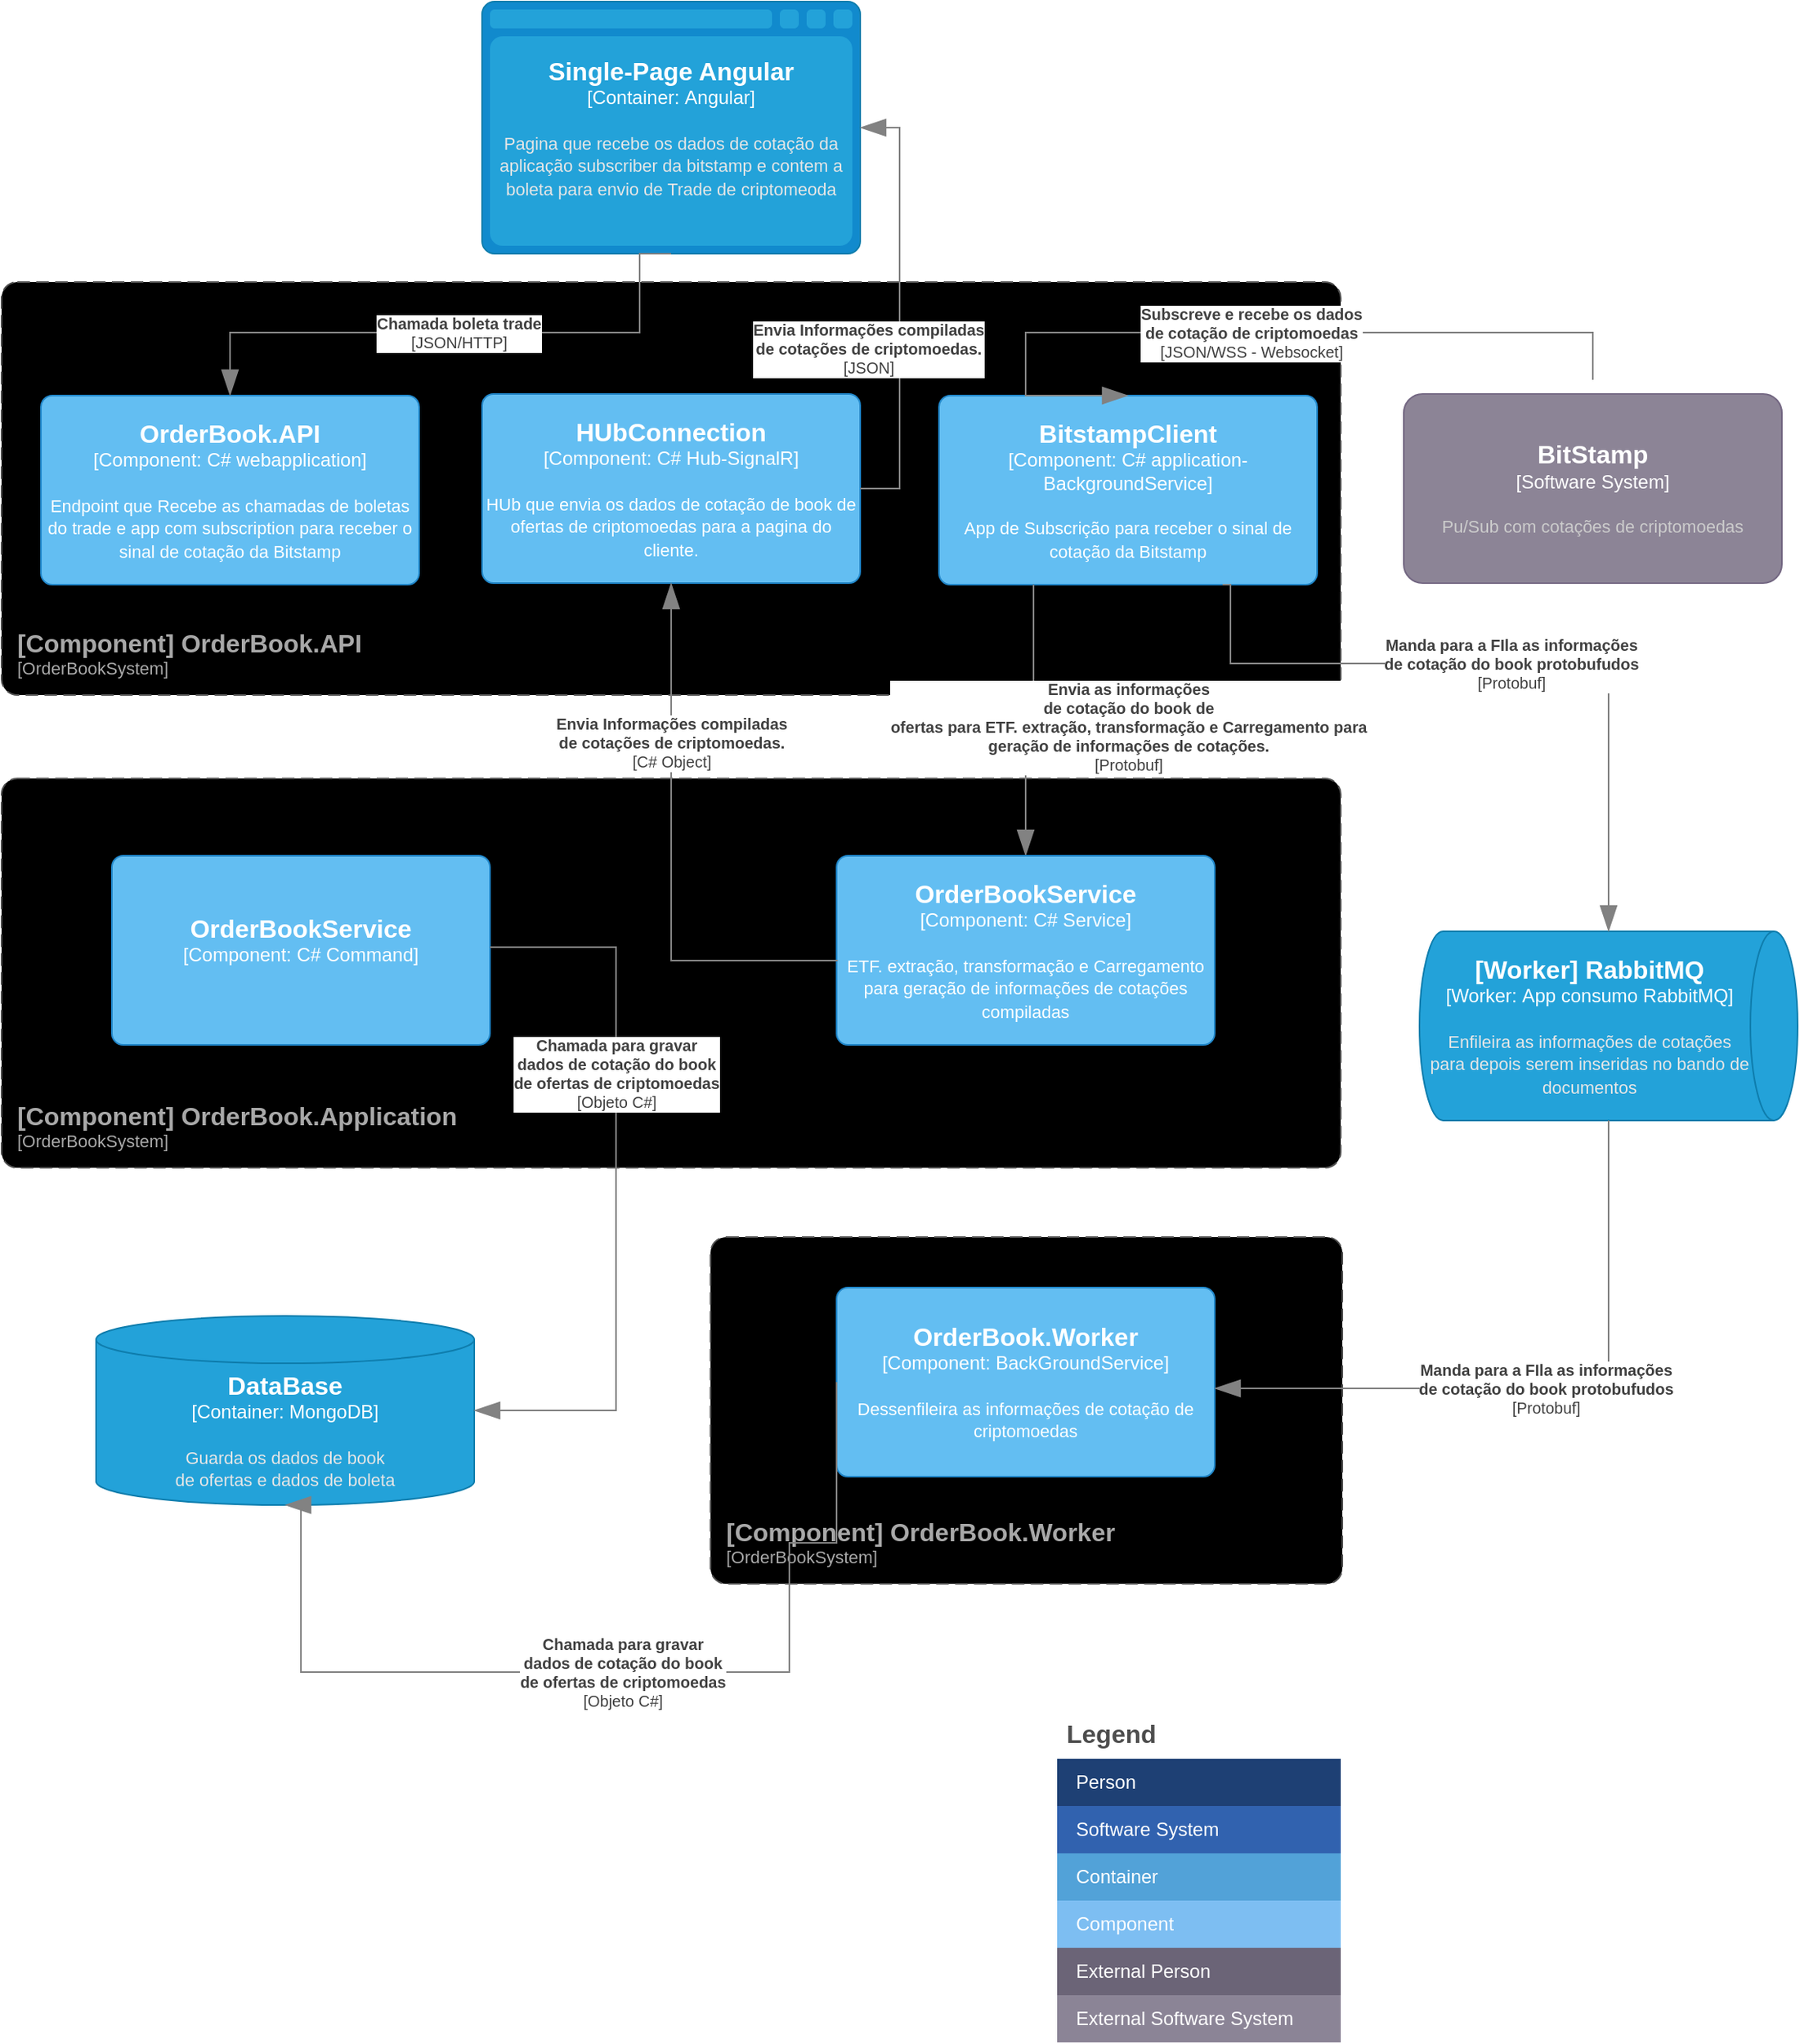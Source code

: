 <mxfile version="23.0.2" type="device">
  <diagram name="Page-1" id="_itZItrVJ1elG1FdDYki">
    <mxGraphModel dx="3080" dy="2860" grid="1" gridSize="10" guides="1" tooltips="1" connect="1" arrows="1" fold="1" page="1" pageScale="1" pageWidth="850" pageHeight="1100" math="0" shadow="0">
      <root>
        <mxCell id="0" />
        <mxCell id="1" parent="0" />
        <object placeholders="1" c4Name="[Component] OrderBook.Worker" c4Type="ContainerScopeBoundary" c4Application="OrderBookSystem" label="&lt;font style=&quot;font-size: 16px&quot;&gt;&lt;b&gt;&lt;div style=&quot;text-align: left&quot;&gt;%c4Name%&lt;/div&gt;&lt;/b&gt;&lt;/font&gt;&lt;div style=&quot;text-align: left&quot;&gt;[%c4Application%]&lt;/div&gt;" id="UZZ4lOpofhkEnz_8vrWL-34">
          <mxCell style="rounded=1;fontSize=11;whiteSpace=wrap;html=1;dashed=1;arcSize=20;fillColor=#000000;strokeColor=#525252;fontColor=#A8A8A8;labelBackgroundColor=none;align=left;verticalAlign=bottom;labelBorderColor=none;spacingTop=0;spacing=10;dashPattern=8 4;metaEdit=1;rotatable=0;perimeter=rectanglePerimeter;labelPadding=0;allowArrows=0;connectable=0;expand=0;recursiveResize=0;editable=1;pointerEvents=0;absoluteArcSize=1;points=[[0.25,0,0],[0.5,0,0],[0.75,0,0],[1,0.25,0],[1,0.5,0],[1,0.75,0],[0.75,1,0],[0.5,1,0],[0.25,1,0],[0,0.75,0],[0,0.5,0],[0,0.25,0]];" vertex="1" parent="1">
            <mxGeometry x="450" y="784" width="401" height="220" as="geometry" />
          </mxCell>
        </object>
        <object placeholders="1" c4Name="[Component] OrderBook.Application" c4Type="ContainerScopeBoundary" c4Application="OrderBookSystem" label="&lt;font style=&quot;font-size: 16px&quot;&gt;&lt;b&gt;&lt;div style=&quot;text-align: left&quot;&gt;%c4Name%&lt;/div&gt;&lt;/b&gt;&lt;/font&gt;&lt;div style=&quot;text-align: left&quot;&gt;[%c4Application%]&lt;/div&gt;" id="UZZ4lOpofhkEnz_8vrWL-1">
          <mxCell style="rounded=1;fontSize=11;whiteSpace=wrap;html=1;dashed=1;arcSize=20;fillColor=#000000;strokeColor=#525252;fontColor=#A8A8A8;labelBackgroundColor=none;align=left;verticalAlign=bottom;labelBorderColor=none;spacingTop=0;spacing=10;dashPattern=8 4;metaEdit=1;rotatable=0;perimeter=rectanglePerimeter;labelPadding=0;allowArrows=0;connectable=0;expand=0;recursiveResize=0;editable=1;pointerEvents=0;absoluteArcSize=1;points=[[0.25,0,0],[0.5,0,0],[0.75,0,0],[1,0.25,0],[1,0.5,0],[1,0.75,0],[0.75,1,0],[0.5,1,0],[0.25,1,0],[0,0.75,0],[0,0.5,0],[0,0.25,0]];" vertex="1" parent="1">
            <mxGeometry y="493" width="850" height="247" as="geometry" />
          </mxCell>
        </object>
        <object placeholders="1" c4Name="[Component] OrderBook.API" c4Type="ContainerScopeBoundary" c4Application="OrderBookSystem" label="&lt;font style=&quot;font-size: 16px&quot;&gt;&lt;b&gt;&lt;div style=&quot;text-align: left&quot;&gt;%c4Name%&lt;/div&gt;&lt;/b&gt;&lt;/font&gt;&lt;div style=&quot;text-align: left&quot;&gt;[%c4Application%]&lt;/div&gt;" id="UZZ4lOpofhkEnz_8vrWL-2">
          <mxCell style="rounded=1;fontSize=11;whiteSpace=wrap;html=1;dashed=1;arcSize=20;fillColor=#000000;strokeColor=#525252;fontColor=#A8A8A8;labelBackgroundColor=none;align=left;verticalAlign=bottom;labelBorderColor=none;spacingTop=0;spacing=10;dashPattern=8 4;metaEdit=1;rotatable=0;perimeter=rectanglePerimeter;labelPadding=0;allowArrows=0;connectable=0;expand=0;recursiveResize=0;editable=1;pointerEvents=0;absoluteArcSize=1;points=[[0.25,0,0],[0.5,0,0],[0.75,0,0],[1,0.25,0],[1,0.5,0],[1,0.75,0],[0.75,1,0],[0.5,1,0],[0.25,1,0],[0,0.75,0],[0,0.5,0],[0,0.25,0]];" vertex="1" parent="1">
            <mxGeometry y="178" width="850" height="262" as="geometry" />
          </mxCell>
        </object>
        <object placeholders="1" c4Type="Single-Page Angular" c4Container="Container" c4Technology="Angular" c4Description="Pagina que recebe os dados de cotação da aplicação subscriber da bitstamp e contem a boleta para envio de Trade de criptomeoda" label="&lt;font style=&quot;font-size: 16px&quot;&gt;&lt;b&gt;%c4Type%&lt;/b&gt;&lt;/font&gt;&lt;div&gt;[%c4Container%:&amp;nbsp;%c4Technology%]&lt;/div&gt;&lt;br&gt;&lt;div&gt;&lt;font style=&quot;font-size: 11px&quot;&gt;&lt;font color=&quot;#E6E6E6&quot;&gt;%c4Description%&lt;/font&gt;&lt;/div&gt;" id="UZZ4lOpofhkEnz_8vrWL-3">
          <mxCell style="shape=mxgraph.c4.webBrowserContainer2;whiteSpace=wrap;html=1;boundedLbl=1;rounded=0;labelBackgroundColor=none;strokeColor=#118ACD;fillColor=#23A2D9;strokeColor=#118ACD;strokeColor2=#0E7DAD;fontSize=12;fontColor=#ffffff;align=center;metaEdit=1;points=[[0.5,0,0],[1,0.25,0],[1,0.5,0],[1,0.75,0],[0.5,1,0],[0,0.75,0],[0,0.5,0],[0,0.25,0]];resizable=0;" vertex="1" parent="1">
            <mxGeometry x="305" width="240" height="160" as="geometry" />
          </mxCell>
        </object>
        <object placeholders="1" c4Type="DataBase" c4Container="Container" c4Technology="MongoDB" c4Description="Guarda os dados de book &#xa;de ofertas e dados de boleta" label="&lt;font style=&quot;font-size: 16px&quot;&gt;&lt;b&gt;%c4Type%&lt;/b&gt;&lt;/font&gt;&lt;div&gt;[%c4Container%:&amp;nbsp;%c4Technology%]&lt;/div&gt;&lt;br&gt;&lt;div&gt;&lt;font style=&quot;font-size: 11px&quot;&gt;&lt;font color=&quot;#E6E6E6&quot;&gt;%c4Description%&lt;/font&gt;&lt;/div&gt;" id="UZZ4lOpofhkEnz_8vrWL-4">
          <mxCell style="shape=cylinder3;size=15;whiteSpace=wrap;html=1;boundedLbl=1;rounded=0;labelBackgroundColor=none;fillColor=#23A2D9;fontSize=12;fontColor=#ffffff;align=center;strokeColor=#0E7DAD;metaEdit=1;points=[[0.5,0,0],[1,0.25,0],[1,0.5,0],[1,0.75,0],[0.5,1,0],[0,0.75,0],[0,0.5,0],[0,0.25,0]];resizable=0;" vertex="1" parent="1">
            <mxGeometry x="60" y="834" width="240" height="120" as="geometry" />
          </mxCell>
        </object>
        <object placeholders="1" c4Name="BitStamp" c4Type="Software System" c4Description="Pu/Sub com cotações de criptomoedas" label="&lt;font style=&quot;font-size: 16px&quot;&gt;&lt;b&gt;%c4Name%&lt;/b&gt;&lt;/font&gt;&lt;div&gt;[%c4Type%]&lt;/div&gt;&lt;br&gt;&lt;div&gt;&lt;font style=&quot;font-size: 11px&quot;&gt;&lt;font color=&quot;#cccccc&quot;&gt;%c4Description%&lt;/font&gt;&lt;/div&gt;" id="UZZ4lOpofhkEnz_8vrWL-5">
          <mxCell style="rounded=1;whiteSpace=wrap;html=1;labelBackgroundColor=none;fillColor=#8C8496;fontColor=#ffffff;align=center;arcSize=10;strokeColor=#736782;metaEdit=1;resizable=0;points=[[0.25,0,0],[0.5,0,0],[0.75,0,0],[1,0.25,0],[1,0.5,0],[1,0.75,0],[0.75,1,0],[0.5,1,0],[0.25,1,0],[0,0.75,0],[0,0.5,0],[0,0.25,0]];" vertex="1" parent="1">
            <mxGeometry x="890" y="249" width="240" height="120" as="geometry" />
          </mxCell>
        </object>
        <mxCell id="UZZ4lOpofhkEnz_8vrWL-8" value="Legend" style="shape=table;startSize=30;container=1;collapsible=0;childLayout=tableLayout;fontSize=16;align=left;verticalAlign=top;fillColor=none;strokeColor=none;fontColor=#4D4D4D;fontStyle=1;spacingLeft=6;spacing=0;resizable=0;" vertex="1" parent="1">
          <mxGeometry x="670" y="1085" width="180" height="210" as="geometry" />
        </mxCell>
        <mxCell id="UZZ4lOpofhkEnz_8vrWL-9" value="" style="shape=tableRow;horizontal=0;startSize=0;swimlaneHead=0;swimlaneBody=0;strokeColor=inherit;top=0;left=0;bottom=0;right=0;collapsible=0;dropTarget=0;fillColor=none;points=[[0,0.5],[1,0.5]];portConstraint=eastwest;fontSize=12;" vertex="1" parent="UZZ4lOpofhkEnz_8vrWL-8">
          <mxGeometry y="30" width="180" height="30" as="geometry" />
        </mxCell>
        <mxCell id="UZZ4lOpofhkEnz_8vrWL-10" value="Person" style="shape=partialRectangle;html=1;whiteSpace=wrap;connectable=0;strokeColor=inherit;overflow=hidden;fillColor=#1E4074;top=0;left=0;bottom=0;right=0;pointerEvents=1;fontSize=12;align=left;fontColor=#FFFFFF;gradientColor=none;spacingLeft=10;spacingRight=4;" vertex="1" parent="UZZ4lOpofhkEnz_8vrWL-9">
          <mxGeometry width="180" height="30" as="geometry">
            <mxRectangle width="180" height="30" as="alternateBounds" />
          </mxGeometry>
        </mxCell>
        <mxCell id="UZZ4lOpofhkEnz_8vrWL-11" value="" style="shape=tableRow;horizontal=0;startSize=0;swimlaneHead=0;swimlaneBody=0;strokeColor=inherit;top=0;left=0;bottom=0;right=0;collapsible=0;dropTarget=0;fillColor=none;points=[[0,0.5],[1,0.5]];portConstraint=eastwest;fontSize=12;" vertex="1" parent="UZZ4lOpofhkEnz_8vrWL-8">
          <mxGeometry y="60" width="180" height="30" as="geometry" />
        </mxCell>
        <mxCell id="UZZ4lOpofhkEnz_8vrWL-12" value="Software System" style="shape=partialRectangle;html=1;whiteSpace=wrap;connectable=0;strokeColor=inherit;overflow=hidden;fillColor=#3162AF;top=0;left=0;bottom=0;right=0;pointerEvents=1;fontSize=12;align=left;fontColor=#FFFFFF;gradientColor=none;spacingLeft=10;spacingRight=4;" vertex="1" parent="UZZ4lOpofhkEnz_8vrWL-11">
          <mxGeometry width="180" height="30" as="geometry">
            <mxRectangle width="180" height="30" as="alternateBounds" />
          </mxGeometry>
        </mxCell>
        <mxCell id="UZZ4lOpofhkEnz_8vrWL-13" value="" style="shape=tableRow;horizontal=0;startSize=0;swimlaneHead=0;swimlaneBody=0;strokeColor=inherit;top=0;left=0;bottom=0;right=0;collapsible=0;dropTarget=0;fillColor=none;points=[[0,0.5],[1,0.5]];portConstraint=eastwest;fontSize=12;" vertex="1" parent="UZZ4lOpofhkEnz_8vrWL-8">
          <mxGeometry y="90" width="180" height="30" as="geometry" />
        </mxCell>
        <mxCell id="UZZ4lOpofhkEnz_8vrWL-14" value="Container" style="shape=partialRectangle;html=1;whiteSpace=wrap;connectable=0;strokeColor=inherit;overflow=hidden;fillColor=#52a2d8;top=0;left=0;bottom=0;right=0;pointerEvents=1;fontSize=12;align=left;fontColor=#FFFFFF;gradientColor=none;spacingLeft=10;spacingRight=4;" vertex="1" parent="UZZ4lOpofhkEnz_8vrWL-13">
          <mxGeometry width="180" height="30" as="geometry">
            <mxRectangle width="180" height="30" as="alternateBounds" />
          </mxGeometry>
        </mxCell>
        <mxCell id="UZZ4lOpofhkEnz_8vrWL-15" value="" style="shape=tableRow;horizontal=0;startSize=0;swimlaneHead=0;swimlaneBody=0;strokeColor=inherit;top=0;left=0;bottom=0;right=0;collapsible=0;dropTarget=0;fillColor=none;points=[[0,0.5],[1,0.5]];portConstraint=eastwest;fontSize=12;" vertex="1" parent="UZZ4lOpofhkEnz_8vrWL-8">
          <mxGeometry y="120" width="180" height="30" as="geometry" />
        </mxCell>
        <mxCell id="UZZ4lOpofhkEnz_8vrWL-16" value="Component" style="shape=partialRectangle;html=1;whiteSpace=wrap;connectable=0;strokeColor=inherit;overflow=hidden;fillColor=#7dbef2;top=0;left=0;bottom=0;right=0;pointerEvents=1;fontSize=12;align=left;fontColor=#FFFFFF;gradientColor=none;spacingLeft=10;spacingRight=4;" vertex="1" parent="UZZ4lOpofhkEnz_8vrWL-15">
          <mxGeometry width="180" height="30" as="geometry">
            <mxRectangle width="180" height="30" as="alternateBounds" />
          </mxGeometry>
        </mxCell>
        <mxCell id="UZZ4lOpofhkEnz_8vrWL-17" value="" style="shape=tableRow;horizontal=0;startSize=0;swimlaneHead=0;swimlaneBody=0;strokeColor=inherit;top=0;left=0;bottom=0;right=0;collapsible=0;dropTarget=0;fillColor=none;points=[[0,0.5],[1,0.5]];portConstraint=eastwest;fontSize=12;" vertex="1" parent="UZZ4lOpofhkEnz_8vrWL-8">
          <mxGeometry y="150" width="180" height="30" as="geometry" />
        </mxCell>
        <mxCell id="UZZ4lOpofhkEnz_8vrWL-18" value="External Person" style="shape=partialRectangle;html=1;whiteSpace=wrap;connectable=0;strokeColor=inherit;overflow=hidden;fillColor=#6b6477;top=0;left=0;bottom=0;right=0;pointerEvents=1;fontSize=12;align=left;fontColor=#FFFFFF;gradientColor=none;spacingLeft=10;spacingRight=4;" vertex="1" parent="UZZ4lOpofhkEnz_8vrWL-17">
          <mxGeometry width="180" height="30" as="geometry">
            <mxRectangle width="180" height="30" as="alternateBounds" />
          </mxGeometry>
        </mxCell>
        <mxCell id="UZZ4lOpofhkEnz_8vrWL-19" value="" style="shape=tableRow;horizontal=0;startSize=0;swimlaneHead=0;swimlaneBody=0;strokeColor=inherit;top=0;left=0;bottom=0;right=0;collapsible=0;dropTarget=0;fillColor=none;points=[[0,0.5],[1,0.5]];portConstraint=eastwest;fontSize=12;" vertex="1" parent="UZZ4lOpofhkEnz_8vrWL-8">
          <mxGeometry y="180" width="180" height="30" as="geometry" />
        </mxCell>
        <mxCell id="UZZ4lOpofhkEnz_8vrWL-20" value="External Software System" style="shape=partialRectangle;html=1;whiteSpace=wrap;connectable=0;strokeColor=inherit;overflow=hidden;fillColor=#8b8496;top=0;left=0;bottom=0;right=0;pointerEvents=1;fontSize=12;align=left;fontColor=#FFFFFF;gradientColor=none;spacingLeft=10;spacingRight=4;" vertex="1" parent="UZZ4lOpofhkEnz_8vrWL-19">
          <mxGeometry width="180" height="30" as="geometry">
            <mxRectangle width="180" height="30" as="alternateBounds" />
          </mxGeometry>
        </mxCell>
        <object placeholders="1" c4Type="[Worker] RabbitMQ" c4Container="Worker" c4Technology="App consumo RabbitMQ" c4Description="Enfileira as informações de cotações para depois serem inseridas no bando de documentos" label="&lt;font style=&quot;font-size: 16px&quot;&gt;&lt;b&gt;%c4Type%&lt;/b&gt;&lt;/font&gt;&lt;div&gt;[%c4Container%:&amp;nbsp;%c4Technology%]&lt;/div&gt;&lt;br&gt;&lt;div&gt;&lt;font style=&quot;font-size: 11px&quot;&gt;&lt;font color=&quot;#E6E6E6&quot;&gt;%c4Description%&lt;/font&gt;&lt;/div&gt;" id="UZZ4lOpofhkEnz_8vrWL-21">
          <mxCell style="shape=cylinder3;size=15;direction=south;whiteSpace=wrap;html=1;boundedLbl=1;rounded=0;labelBackgroundColor=none;fillColor=#23A2D9;fontSize=12;fontColor=#ffffff;align=center;strokeColor=#0E7DAD;metaEdit=1;points=[[0.5,0,0],[1,0.25,0],[1,0.5,0],[1,0.75,0],[0.5,1,0],[0,0.75,0],[0,0.5,0],[0,0.25,0]];resizable=0;" vertex="1" parent="1">
            <mxGeometry x="900" y="590" width="240" height="120" as="geometry" />
          </mxCell>
        </object>
        <object placeholders="1" c4Name="OrderBook.API" c4Type="Component" c4Technology="C# webapplication" c4Description="Endpoint que Recebe as chamadas de boletas do trade e app com subscription para receber o sinal de cotação da Bitstamp" label="&lt;font style=&quot;font-size: 16px&quot;&gt;&lt;b&gt;%c4Name%&lt;/b&gt;&lt;/font&gt;&lt;div&gt;[%c4Type%: %c4Technology%]&lt;/div&gt;&lt;br&gt;&lt;div&gt;&lt;font style=&quot;font-size: 11px&quot;&gt;%c4Description%&lt;/font&gt;&lt;/div&gt;" id="UZZ4lOpofhkEnz_8vrWL-23">
          <mxCell style="rounded=1;whiteSpace=wrap;html=1;labelBackgroundColor=none;fillColor=#63BEF2;fontColor=#ffffff;align=center;arcSize=6;strokeColor=#2086C9;metaEdit=1;resizable=0;points=[[0.25,0,0],[0.5,0,0],[0.75,0,0],[1,0.25,0],[1,0.5,0],[1,0.75,0],[0.75,1,0],[0.5,1,0],[0.25,1,0],[0,0.75,0],[0,0.5,0],[0,0.25,0]];" vertex="1" parent="1">
            <mxGeometry x="25" y="250" width="240" height="120" as="geometry" />
          </mxCell>
        </object>
        <object placeholders="1" c4Name="BitstampClient" c4Type="Component" c4Technology="C# application-BackgroundService" c4Description="App de Subscrição para receber o sinal de cotação da Bitstamp" label="&lt;font style=&quot;font-size: 16px&quot;&gt;&lt;b&gt;%c4Name%&lt;/b&gt;&lt;/font&gt;&lt;div&gt;[%c4Type%: %c4Technology%]&lt;/div&gt;&lt;br&gt;&lt;div&gt;&lt;font style=&quot;font-size: 11px&quot;&gt;%c4Description%&lt;/font&gt;&lt;/div&gt;" id="UZZ4lOpofhkEnz_8vrWL-24">
          <mxCell style="rounded=1;whiteSpace=wrap;html=1;labelBackgroundColor=none;fillColor=#63BEF2;fontColor=#ffffff;align=center;arcSize=6;strokeColor=#2086C9;metaEdit=1;resizable=0;points=[[0.25,0,0],[0.5,0,0],[0.75,0,0],[1,0.25,0],[1,0.5,0],[1,0.75,0],[0.75,1,0],[0.5,1,0],[0.25,1,0],[0,0.75,0],[0,0.5,0],[0,0.25,0]];" vertex="1" parent="1">
            <mxGeometry x="595" y="250" width="240" height="120" as="geometry" />
          </mxCell>
        </object>
        <object placeholders="1" c4Type="Relationship" c4Technology="JSON/WSS - Websocket" c4Description="Subscreve e recebe os dados &#xa;de cotação de criptomoedas" label="&lt;div style=&quot;text-align: left&quot;&gt;&lt;div style=&quot;text-align: center&quot;&gt;&lt;b&gt;%c4Description%&lt;/b&gt;&lt;/div&gt;&lt;div style=&quot;text-align: center&quot;&gt;[%c4Technology%]&lt;/div&gt;&lt;/div&gt;" id="UZZ4lOpofhkEnz_8vrWL-25">
          <mxCell style="endArrow=blockThin;html=1;fontSize=10;fontColor=#404040;strokeWidth=1;endFill=1;strokeColor=#828282;elbow=vertical;metaEdit=1;endSize=14;startSize=14;jumpStyle=arc;jumpSize=16;rounded=0;edgeStyle=orthogonalEdgeStyle;entryX=0.5;entryY=0;entryDx=0;entryDy=0;entryPerimeter=0;" edge="1" parent="1" target="UZZ4lOpofhkEnz_8vrWL-24">
            <mxGeometry width="240" relative="1" as="geometry">
              <mxPoint x="1010" y="240" as="sourcePoint" />
              <mxPoint x="770" y="320" as="targetPoint" />
              <Array as="points">
                <mxPoint x="1010" y="210" />
                <mxPoint x="650" y="210" />
              </Array>
            </mxGeometry>
          </mxCell>
        </object>
        <object placeholders="1" c4Type="Relationship" c4Technology="Protobuf" c4Description="Envia as informações &#xa;de cotação do book de &#xa;ofertas para ETF. extração, transformação e Carregamento para &#xa;geração de informações de cotações." label="&lt;div style=&quot;text-align: left&quot;&gt;&lt;div style=&quot;text-align: center&quot;&gt;&lt;b&gt;%c4Description%&lt;/b&gt;&lt;/div&gt;&lt;div style=&quot;text-align: center&quot;&gt;[%c4Technology%]&lt;/div&gt;&lt;/div&gt;" id="UZZ4lOpofhkEnz_8vrWL-26">
          <mxCell style="endArrow=blockThin;html=1;fontSize=10;fontColor=#404040;strokeWidth=1;endFill=1;strokeColor=#828282;elbow=vertical;metaEdit=1;endSize=14;startSize=14;jumpStyle=arc;jumpSize=16;rounded=0;edgeStyle=orthogonalEdgeStyle;entryX=0.5;entryY=0;entryDx=0;entryDy=0;entryPerimeter=0;exitX=0.25;exitY=1;exitDx=0;exitDy=0;exitPerimeter=0;" edge="1" parent="1" source="UZZ4lOpofhkEnz_8vrWL-24" target="UZZ4lOpofhkEnz_8vrWL-28">
            <mxGeometry x="0.017" y="60" width="240" relative="1" as="geometry">
              <mxPoint x="530" y="310" as="sourcePoint" />
              <mxPoint x="490" y="750" as="targetPoint" />
              <Array as="points">
                <mxPoint x="655" y="490" />
                <mxPoint x="650" y="490" />
              </Array>
              <mxPoint as="offset" />
            </mxGeometry>
          </mxCell>
        </object>
        <object placeholders="1" c4Type="Relationship" c4Technology="Protobuf" c4Description="Manda para a FIla as informações &#xa;de cotação do book protobufudos" label="&lt;div style=&quot;text-align: left&quot;&gt;&lt;div style=&quot;text-align: center&quot;&gt;&lt;b&gt;%c4Description%&lt;/b&gt;&lt;/div&gt;&lt;div style=&quot;text-align: center&quot;&gt;[%c4Technology%]&lt;/div&gt;&lt;/div&gt;" id="UZZ4lOpofhkEnz_8vrWL-27">
          <mxCell style="endArrow=blockThin;html=1;fontSize=10;fontColor=#404040;strokeWidth=1;endFill=1;strokeColor=#828282;elbow=vertical;metaEdit=1;endSize=14;startSize=14;jumpStyle=arc;jumpSize=16;rounded=0;edgeStyle=orthogonalEdgeStyle;entryX=0;entryY=0.5;entryDx=0;entryDy=0;entryPerimeter=0;exitX=0.75;exitY=1;exitDx=0;exitDy=0;exitPerimeter=0;" edge="1" parent="1" source="UZZ4lOpofhkEnz_8vrWL-24" target="UZZ4lOpofhkEnz_8vrWL-21">
            <mxGeometry width="240" relative="1" as="geometry">
              <mxPoint x="770" y="340" as="sourcePoint" />
              <mxPoint x="420" y="490" as="targetPoint" />
              <Array as="points">
                <mxPoint x="780" y="370" />
                <mxPoint x="780" y="420" />
                <mxPoint x="1020" y="420" />
              </Array>
            </mxGeometry>
          </mxCell>
        </object>
        <object placeholders="1" c4Name="OrderBookService" c4Type="Component" c4Technology="C# Service" c4Description="ETF. extração, transformação e Carregamento para geração de informações de cotações compiladas" label="&lt;font style=&quot;font-size: 16px&quot;&gt;&lt;b&gt;%c4Name%&lt;/b&gt;&lt;/font&gt;&lt;div&gt;[%c4Type%: %c4Technology%]&lt;/div&gt;&lt;br&gt;&lt;div&gt;&lt;font style=&quot;font-size: 11px&quot;&gt;%c4Description%&lt;/font&gt;&lt;/div&gt;" id="UZZ4lOpofhkEnz_8vrWL-28">
          <mxCell style="rounded=1;whiteSpace=wrap;html=1;labelBackgroundColor=none;fillColor=#63BEF2;fontColor=#ffffff;align=center;arcSize=6;strokeColor=#2086C9;metaEdit=1;resizable=0;points=[[0.25,0,0],[0.5,0,0],[0.75,0,0],[1,0.25,0],[1,0.5,0],[1,0.75,0],[0.75,1,0],[0.5,1,0],[0.25,1,0],[0,0.75,0],[0,0.5,0],[0,0.25,0]];" vertex="1" parent="1">
            <mxGeometry x="530" y="542" width="240" height="120" as="geometry" />
          </mxCell>
        </object>
        <object placeholders="1" c4Name="OrderBookService" c4Type="Component" c4Technology="C# Command" c4Description="" label="&lt;font style=&quot;font-size: 16px&quot;&gt;&lt;b&gt;%c4Name%&lt;/b&gt;&lt;/font&gt;&lt;div&gt;[%c4Type%: %c4Technology%]&lt;/div&gt;&lt;br&gt;&lt;div&gt;&lt;font style=&quot;font-size: 11px&quot;&gt;%c4Description%&lt;/font&gt;&lt;/div&gt;" id="UZZ4lOpofhkEnz_8vrWL-29">
          <mxCell style="rounded=1;whiteSpace=wrap;html=1;labelBackgroundColor=none;fillColor=#63BEF2;fontColor=#ffffff;align=center;arcSize=6;strokeColor=#2086C9;metaEdit=1;resizable=0;points=[[0.25,0,0],[0.5,0,0],[0.75,0,0],[1,0.25,0],[1,0.5,0],[1,0.75,0],[0.75,1,0],[0.5,1,0],[0.25,1,0],[0,0.75,0],[0,0.5,0],[0,0.25,0]];" vertex="1" parent="1">
            <mxGeometry x="70" y="542" width="240" height="120" as="geometry" />
          </mxCell>
        </object>
        <object placeholders="1" c4Name="OrderBook.Worker" c4Type="Component" c4Technology="BackGroundService" c4Description="Dessenfileira as informações de cotação de criptomoedas" label="&lt;font style=&quot;font-size: 16px&quot;&gt;&lt;b&gt;%c4Name%&lt;/b&gt;&lt;/font&gt;&lt;div&gt;[%c4Type%: %c4Technology%]&lt;/div&gt;&lt;br&gt;&lt;div&gt;&lt;font style=&quot;font-size: 11px&quot;&gt;%c4Description%&lt;/font&gt;&lt;/div&gt;" id="UZZ4lOpofhkEnz_8vrWL-30">
          <mxCell style="rounded=1;whiteSpace=wrap;html=1;labelBackgroundColor=none;fillColor=#63BEF2;fontColor=#ffffff;align=center;arcSize=6;strokeColor=#2086C9;metaEdit=1;resizable=0;points=[[0.25,0,0],[0.5,0,0],[0.75,0,0],[1,0.25,0],[1,0.5,0],[1,0.75,0],[0.75,1,0],[0.5,1,0],[0.25,1,0],[0,0.75,0],[0,0.5,0],[0,0.25,0]];" vertex="1" parent="1">
            <mxGeometry x="530" y="816" width="240" height="120" as="geometry" />
          </mxCell>
        </object>
        <object placeholders="1" c4Type="Relationship" c4Technology="Objeto C#" c4Description="Chamada para gravar&#xa;dados de cotação do book &#xa;de ofertas de criptomoedas" label="&lt;div style=&quot;text-align: left&quot;&gt;&lt;div style=&quot;text-align: center&quot;&gt;&lt;b&gt;%c4Description%&lt;/b&gt;&lt;/div&gt;&lt;div style=&quot;text-align: center&quot;&gt;[%c4Technology%]&lt;/div&gt;&lt;/div&gt;" id="UZZ4lOpofhkEnz_8vrWL-31">
          <mxCell style="endArrow=blockThin;html=1;fontSize=10;fontColor=#404040;strokeWidth=1;endFill=1;strokeColor=#828282;elbow=vertical;metaEdit=1;endSize=14;startSize=14;jumpStyle=arc;jumpSize=16;rounded=0;edgeStyle=orthogonalEdgeStyle;entryX=0.5;entryY=1;entryDx=0;entryDy=0;entryPerimeter=0;exitX=0;exitY=0.5;exitDx=0;exitDy=0;exitPerimeter=0;" edge="1" parent="1" source="UZZ4lOpofhkEnz_8vrWL-30" target="UZZ4lOpofhkEnz_8vrWL-4">
            <mxGeometry width="240" relative="1" as="geometry">
              <mxPoint x="460" y="1110" as="sourcePoint" />
              <mxPoint x="260" y="1190" as="targetPoint" />
              <Array as="points">
                <mxPoint x="530" y="978" />
                <mxPoint x="500" y="978" />
                <mxPoint x="500" y="1060" />
                <mxPoint x="190" y="1060" />
                <mxPoint x="190" y="954" />
              </Array>
            </mxGeometry>
          </mxCell>
        </object>
        <object placeholders="1" c4Type="Relationship" c4Technology="Objeto C#" c4Description="Chamada para gravar&#xa;dados de cotação do book &#xa;de ofertas de criptomoedas" label="&lt;div style=&quot;text-align: left&quot;&gt;&lt;div style=&quot;text-align: center&quot;&gt;&lt;b&gt;%c4Description%&lt;/b&gt;&lt;/div&gt;&lt;div style=&quot;text-align: center&quot;&gt;[%c4Technology%]&lt;/div&gt;&lt;/div&gt;" id="UZZ4lOpofhkEnz_8vrWL-32">
          <mxCell style="endArrow=blockThin;html=1;fontSize=10;fontColor=#404040;strokeWidth=1;endFill=1;strokeColor=#828282;elbow=vertical;metaEdit=1;endSize=14;startSize=14;jumpStyle=arc;jumpSize=16;rounded=0;edgeStyle=orthogonalEdgeStyle;" edge="1" parent="1" target="UZZ4lOpofhkEnz_8vrWL-4">
            <mxGeometry x="-0.31" width="240" relative="1" as="geometry">
              <mxPoint x="310" y="600" as="sourcePoint" />
              <mxPoint x="330" y="867" as="targetPoint" />
              <Array as="points">
                <mxPoint x="390" y="600" />
                <mxPoint x="390" y="894" />
              </Array>
              <mxPoint as="offset" />
            </mxGeometry>
          </mxCell>
        </object>
        <object placeholders="1" c4Type="Relationship" c4Technology="JSON/HTTP" c4Description="Chamada boleta trade" label="&lt;div style=&quot;text-align: left&quot;&gt;&lt;div style=&quot;text-align: center&quot;&gt;&lt;b&gt;%c4Description%&lt;/b&gt;&lt;/div&gt;&lt;div style=&quot;text-align: center&quot;&gt;[%c4Technology%]&lt;/div&gt;&lt;/div&gt;" id="UZZ4lOpofhkEnz_8vrWL-33">
          <mxCell style="endArrow=blockThin;html=1;fontSize=10;fontColor=#404040;strokeWidth=1;endFill=1;strokeColor=#828282;elbow=vertical;metaEdit=1;endSize=14;startSize=14;jumpStyle=arc;jumpSize=16;rounded=0;edgeStyle=orthogonalEdgeStyle;entryX=0.5;entryY=0;entryDx=0;entryDy=0;entryPerimeter=0;exitX=0.5;exitY=1;exitDx=0;exitDy=0;exitPerimeter=0;" edge="1" parent="1" source="UZZ4lOpofhkEnz_8vrWL-3" target="UZZ4lOpofhkEnz_8vrWL-23">
            <mxGeometry width="240" relative="1" as="geometry">
              <mxPoint x="310" y="200.04" as="sourcePoint" />
              <mxPoint x="326" y="340.32" as="targetPoint" />
              <Array as="points">
                <mxPoint x="405" y="210" />
                <mxPoint x="145" y="210" />
              </Array>
            </mxGeometry>
          </mxCell>
        </object>
        <object placeholders="1" c4Type="Relationship" c4Technology="Protobuf" c4Description="Manda para a FIla as informações &#xa;de cotação do book protobufudos" label="&lt;div style=&quot;text-align: left&quot;&gt;&lt;div style=&quot;text-align: center&quot;&gt;&lt;b&gt;%c4Description%&lt;/b&gt;&lt;/div&gt;&lt;div style=&quot;text-align: center&quot;&gt;[%c4Technology%]&lt;/div&gt;&lt;/div&gt;" id="UZZ4lOpofhkEnz_8vrWL-35">
          <mxCell style="endArrow=blockThin;html=1;fontSize=10;fontColor=#404040;strokeWidth=1;endFill=1;strokeColor=#828282;elbow=vertical;metaEdit=1;endSize=14;startSize=14;jumpStyle=arc;jumpSize=16;rounded=0;edgeStyle=orthogonalEdgeStyle;exitX=1;exitY=0.5;exitDx=0;exitDy=0;exitPerimeter=0;" edge="1" parent="1" source="UZZ4lOpofhkEnz_8vrWL-21">
            <mxGeometry width="240" relative="1" as="geometry">
              <mxPoint x="900" y="850" as="sourcePoint" />
              <mxPoint x="770" y="880" as="targetPoint" />
              <Array as="points">
                <mxPoint x="1020" y="880" />
              </Array>
            </mxGeometry>
          </mxCell>
        </object>
        <object placeholders="1" c4Name="HUbConnection" c4Type="Component" c4Technology="C# Hub-SignalR" c4Description="HUb que envia os dados de cotação de book de ofertas de criptomoedas para a pagina do cliente." label="&lt;font style=&quot;font-size: 16px&quot;&gt;&lt;b&gt;%c4Name%&lt;/b&gt;&lt;/font&gt;&lt;div&gt;[%c4Type%: %c4Technology%]&lt;/div&gt;&lt;br&gt;&lt;div&gt;&lt;font style=&quot;font-size: 11px&quot;&gt;%c4Description%&lt;/font&gt;&lt;/div&gt;" id="UZZ4lOpofhkEnz_8vrWL-36">
          <mxCell style="rounded=1;whiteSpace=wrap;html=1;labelBackgroundColor=none;fillColor=#63BEF2;fontColor=#ffffff;align=center;arcSize=6;strokeColor=#2086C9;metaEdit=1;resizable=0;points=[[0.25,0,0],[0.5,0,0],[0.75,0,0],[1,0.25,0],[1,0.5,0],[1,0.75,0],[0.75,1,0],[0.5,1,0],[0.25,1,0],[0,0.75,0],[0,0.5,0],[0,0.25,0]];" vertex="1" parent="1">
            <mxGeometry x="305" y="249" width="240" height="120" as="geometry" />
          </mxCell>
        </object>
        <object placeholders="1" c4Type="Relationship" c4Technology="C# Object" c4Description="Envia Informações compiladas &#xa;de cotações de criptomoedas." label="&lt;div style=&quot;text-align: left&quot;&gt;&lt;div style=&quot;text-align: center&quot;&gt;&lt;b&gt;%c4Description%&lt;/b&gt;&lt;/div&gt;&lt;div style=&quot;text-align: center&quot;&gt;[%c4Technology%]&lt;/div&gt;&lt;/div&gt;" id="UZZ4lOpofhkEnz_8vrWL-37">
          <mxCell style="endArrow=blockThin;html=1;fontSize=10;fontColor=#404040;strokeWidth=1;endFill=1;strokeColor=#828282;elbow=vertical;metaEdit=1;endSize=14;startSize=14;jumpStyle=arc;jumpSize=16;rounded=0;edgeStyle=orthogonalEdgeStyle;entryX=0.5;entryY=1;entryDx=0;entryDy=0;entryPerimeter=0;exitX=0.003;exitY=0.554;exitDx=0;exitDy=0;exitPerimeter=0;" edge="1" parent="1" source="UZZ4lOpofhkEnz_8vrWL-28" target="UZZ4lOpofhkEnz_8vrWL-36">
            <mxGeometry x="0.415" width="240" relative="1" as="geometry">
              <mxPoint x="665" y="380" as="sourcePoint" />
              <mxPoint x="660" y="552" as="targetPoint" />
              <Array as="points">
                <mxPoint x="425" y="609" />
              </Array>
              <mxPoint as="offset" />
            </mxGeometry>
          </mxCell>
        </object>
        <object placeholders="1" c4Type="Relationship" c4Technology="JSON" c4Description="Envia Informações compiladas &#xa;de cotações de criptomoedas." label="&lt;div style=&quot;text-align: left&quot;&gt;&lt;div style=&quot;text-align: center&quot;&gt;&lt;b&gt;%c4Description%&lt;/b&gt;&lt;/div&gt;&lt;div style=&quot;text-align: center&quot;&gt;[%c4Technology%]&lt;/div&gt;&lt;/div&gt;" id="UZZ4lOpofhkEnz_8vrWL-38">
          <mxCell style="endArrow=blockThin;html=1;fontSize=10;fontColor=#404040;strokeWidth=1;endFill=1;strokeColor=#828282;elbow=vertical;metaEdit=1;endSize=14;startSize=14;jumpStyle=arc;jumpSize=16;rounded=0;edgeStyle=orthogonalEdgeStyle;entryX=1;entryY=0.5;entryDx=0;entryDy=0;entryPerimeter=0;exitX=1;exitY=0.5;exitDx=0;exitDy=0;exitPerimeter=0;" edge="1" parent="1" source="UZZ4lOpofhkEnz_8vrWL-36" target="UZZ4lOpofhkEnz_8vrWL-3">
            <mxGeometry x="-0.183" y="20" width="240" relative="1" as="geometry">
              <mxPoint x="580" y="309" as="sourcePoint" />
              <mxPoint x="580" y="70" as="targetPoint" />
              <Array as="points">
                <mxPoint x="570" y="309" />
                <mxPoint x="570" y="80" />
              </Array>
              <mxPoint as="offset" />
            </mxGeometry>
          </mxCell>
        </object>
      </root>
    </mxGraphModel>
  </diagram>
</mxfile>
